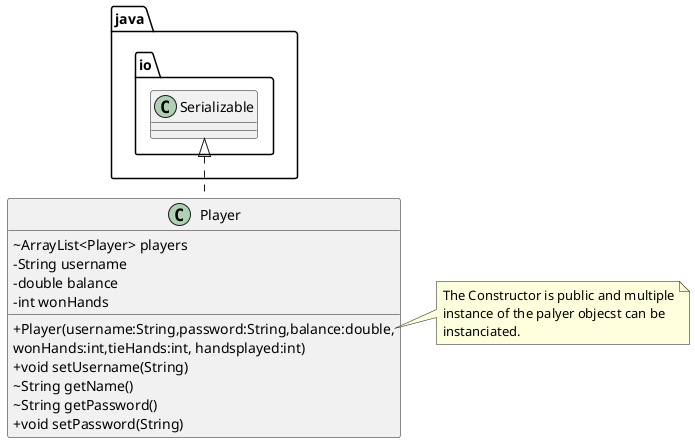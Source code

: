 @startuml
skinparam classAttributeIconSize 0

class Player {
~ ArrayList<Player> players
- String username
- double balance
- int wonHands
+Player(username:String,password:String,balance:double,
wonHands:int,tieHands:int, handsplayed:int)
+ void setUsername(String)
~ String getName()
~ String getPassword()
+ void setPassword(String)

}

note right of Player::Player(
  The Constructor is public and multiple
  instance of the palyer objecst can be
  instanciated.
end note


java.io.Serializable <|..Player
@enduml